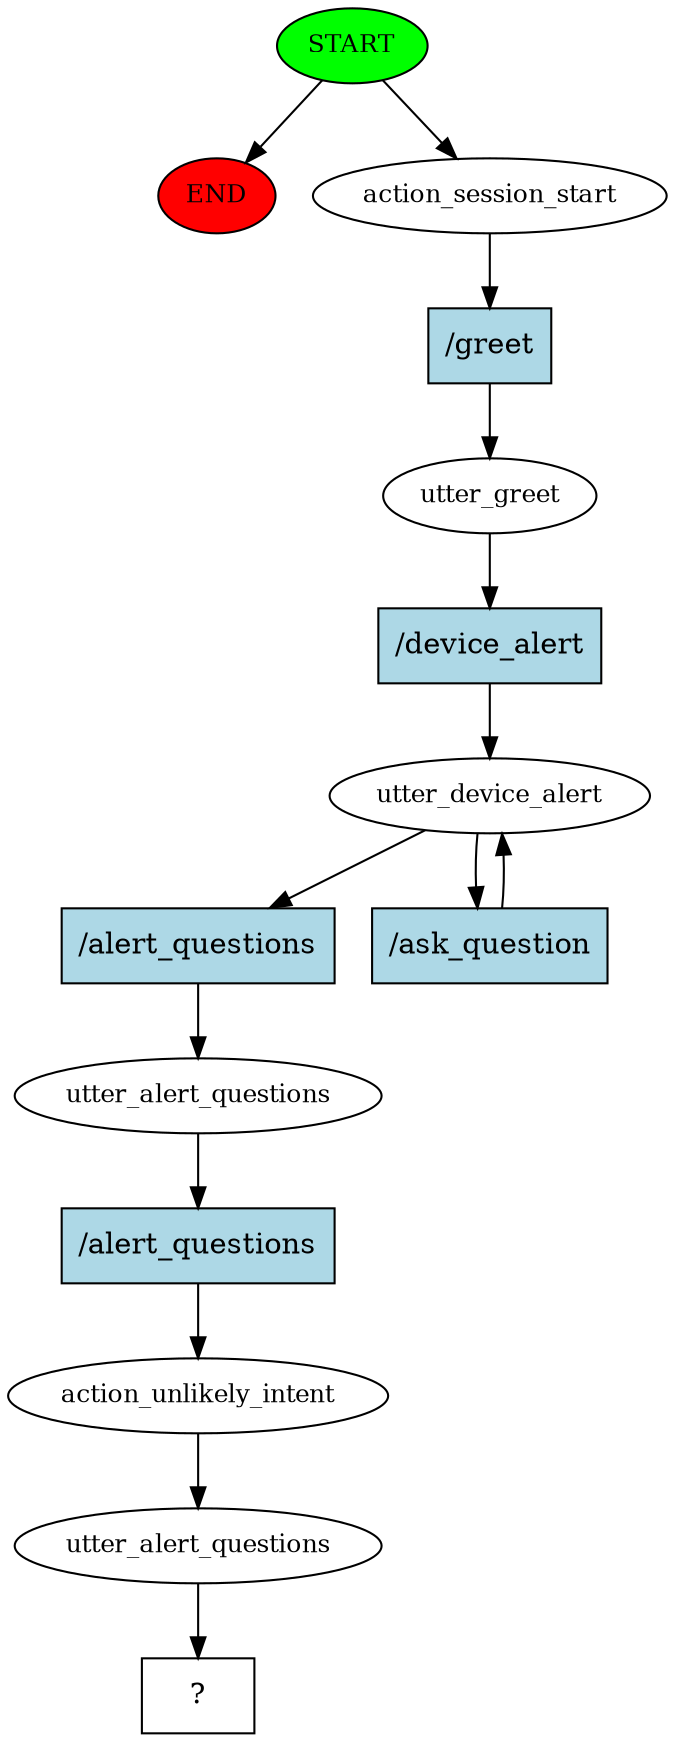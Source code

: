 digraph  {
0 [class="start active", fillcolor=green, fontsize=12, label=START, style=filled];
"-1" [class=end, fillcolor=red, fontsize=12, label=END, style=filled];
1 [class=active, fontsize=12, label=action_session_start];
2 [class=active, fontsize=12, label=utter_greet];
3 [class=active, fontsize=12, label=utter_device_alert];
5 [class=active, fontsize=12, label=utter_alert_questions];
6 [class=active, fontsize=12, label=action_unlikely_intent];
7 [class=active, fontsize=12, label=utter_alert_questions];
8 [class="intent dashed active", label="  ?  ", shape=rect];
9 [class="intent active", fillcolor=lightblue, label="/greet", shape=rect, style=filled];
10 [class="intent active", fillcolor=lightblue, label="/device_alert", shape=rect, style=filled];
11 [class="intent active", fillcolor=lightblue, label="/alert_questions", shape=rect, style=filled];
12 [class="intent active", fillcolor=lightblue, label="/ask_question", shape=rect, style=filled];
13 [class="intent active", fillcolor=lightblue, label="/alert_questions", shape=rect, style=filled];
0 -> "-1"  [class="", key=NONE, label=""];
0 -> 1  [class=active, key=NONE, label=""];
1 -> 9  [class=active, key=0];
2 -> 10  [class=active, key=0];
3 -> 11  [class=active, key=0];
3 -> 12  [class=active, key=0];
5 -> 13  [class=active, key=0];
6 -> 7  [class=active, key=NONE, label=""];
7 -> 8  [class=active, key=NONE, label=""];
9 -> 2  [class=active, key=0];
10 -> 3  [class=active, key=0];
11 -> 5  [class=active, key=0];
12 -> 3  [class=active, key=0];
13 -> 6  [class=active, key=0];
}
